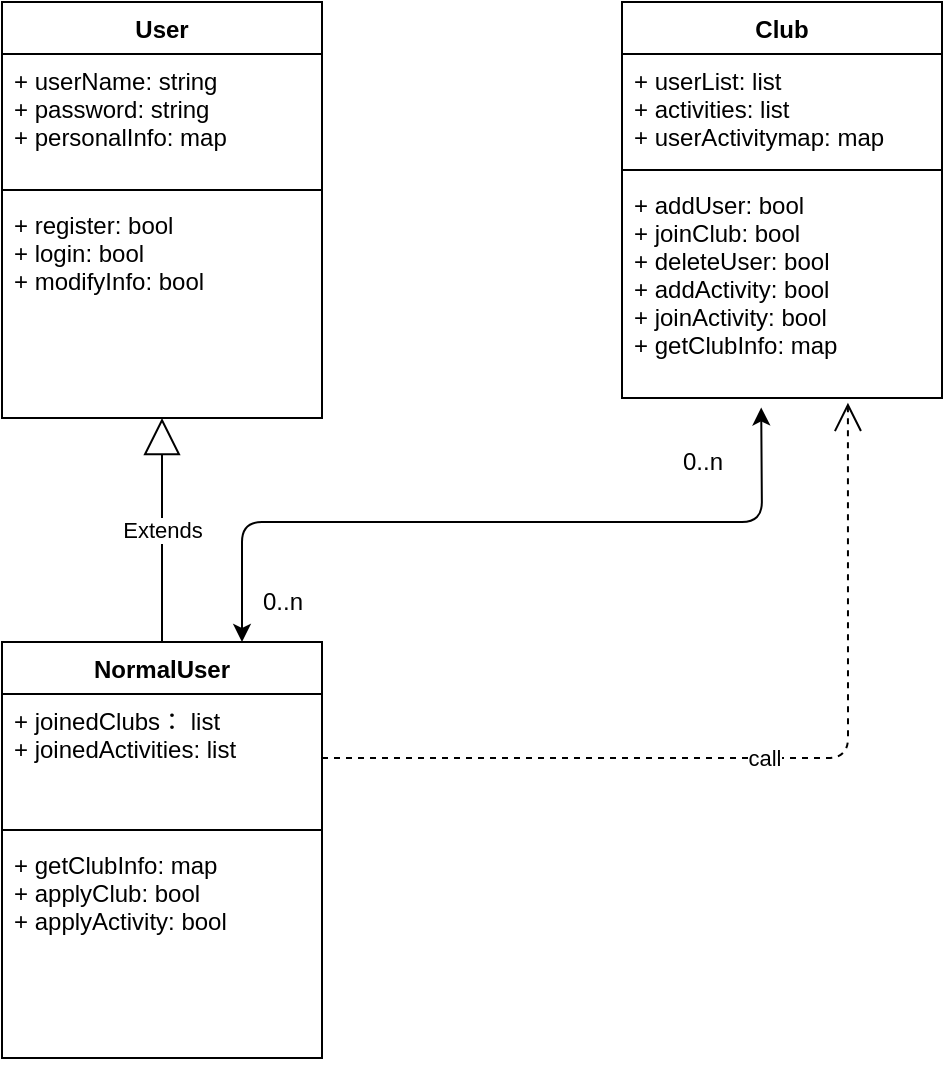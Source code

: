 <mxfile version="14.1.9" type="github">
  <diagram id="C5RBs43oDa-KdzZeNtuy" name="Page-1">
    <mxGraphModel dx="1483" dy="701" grid="1" gridSize="10" guides="1" tooltips="1" connect="1" arrows="1" fold="1" page="1" pageScale="1" pageWidth="827" pageHeight="1169" math="0" shadow="0">
      <root>
        <mxCell id="WIyWlLk6GJQsqaUBKTNV-0" />
        <mxCell id="WIyWlLk6GJQsqaUBKTNV-1" parent="WIyWlLk6GJQsqaUBKTNV-0" />
        <mxCell id="RkBvAHb7BvuQ-5vAJaDf-0" value="Club" style="swimlane;fontStyle=1;align=center;verticalAlign=top;childLayout=stackLayout;horizontal=1;startSize=26;horizontalStack=0;resizeParent=1;resizeParentMax=0;resizeLast=0;collapsible=1;marginBottom=0;" vertex="1" parent="WIyWlLk6GJQsqaUBKTNV-1">
          <mxGeometry x="460" y="520" width="160" height="198" as="geometry" />
        </mxCell>
        <mxCell id="RkBvAHb7BvuQ-5vAJaDf-1" value="+ userList: list&#xa;+ activities: list&#xa;+ userActivitymap: map" style="text;strokeColor=none;fillColor=none;align=left;verticalAlign=top;spacingLeft=4;spacingRight=4;overflow=hidden;rotatable=0;points=[[0,0.5],[1,0.5]];portConstraint=eastwest;" vertex="1" parent="RkBvAHb7BvuQ-5vAJaDf-0">
          <mxGeometry y="26" width="160" height="54" as="geometry" />
        </mxCell>
        <mxCell id="RkBvAHb7BvuQ-5vAJaDf-2" value="" style="line;strokeWidth=1;fillColor=none;align=left;verticalAlign=middle;spacingTop=-1;spacingLeft=3;spacingRight=3;rotatable=0;labelPosition=right;points=[];portConstraint=eastwest;" vertex="1" parent="RkBvAHb7BvuQ-5vAJaDf-0">
          <mxGeometry y="80" width="160" height="8" as="geometry" />
        </mxCell>
        <mxCell id="RkBvAHb7BvuQ-5vAJaDf-3" value="+ addUser: bool&#xa;+ joinClub: bool&#xa;+ deleteUser: bool&#xa;+ addActivity: bool&#xa;+ joinActivity: bool&#xa;+ getClubInfo: map" style="text;strokeColor=none;fillColor=none;align=left;verticalAlign=top;spacingLeft=4;spacingRight=4;overflow=hidden;rotatable=0;points=[[0,0.5],[1,0.5]];portConstraint=eastwest;" vertex="1" parent="RkBvAHb7BvuQ-5vAJaDf-0">
          <mxGeometry y="88" width="160" height="110" as="geometry" />
        </mxCell>
        <mxCell id="RkBvAHb7BvuQ-5vAJaDf-4" value="User" style="swimlane;fontStyle=1;align=center;verticalAlign=top;childLayout=stackLayout;horizontal=1;startSize=26;horizontalStack=0;resizeParent=1;resizeParentMax=0;resizeLast=0;collapsible=1;marginBottom=0;" vertex="1" parent="WIyWlLk6GJQsqaUBKTNV-1">
          <mxGeometry x="150" y="520" width="160" height="208" as="geometry" />
        </mxCell>
        <mxCell id="RkBvAHb7BvuQ-5vAJaDf-5" value="+ userName: string&#xa;+ password: string&#xa;+ personalInfo: map" style="text;strokeColor=none;fillColor=none;align=left;verticalAlign=top;spacingLeft=4;spacingRight=4;overflow=hidden;rotatable=0;points=[[0,0.5],[1,0.5]];portConstraint=eastwest;" vertex="1" parent="RkBvAHb7BvuQ-5vAJaDf-4">
          <mxGeometry y="26" width="160" height="64" as="geometry" />
        </mxCell>
        <mxCell id="RkBvAHb7BvuQ-5vAJaDf-6" value="" style="line;strokeWidth=1;fillColor=none;align=left;verticalAlign=middle;spacingTop=-1;spacingLeft=3;spacingRight=3;rotatable=0;labelPosition=right;points=[];portConstraint=eastwest;" vertex="1" parent="RkBvAHb7BvuQ-5vAJaDf-4">
          <mxGeometry y="90" width="160" height="8" as="geometry" />
        </mxCell>
        <mxCell id="RkBvAHb7BvuQ-5vAJaDf-7" value="+ register: bool&#xa;+ login: bool&#xa;+ modifyInfo: bool&#xa;" style="text;strokeColor=none;fillColor=none;align=left;verticalAlign=top;spacingLeft=4;spacingRight=4;overflow=hidden;rotatable=0;points=[[0,0.5],[1,0.5]];portConstraint=eastwest;" vertex="1" parent="RkBvAHb7BvuQ-5vAJaDf-4">
          <mxGeometry y="98" width="160" height="110" as="geometry" />
        </mxCell>
        <mxCell id="RkBvAHb7BvuQ-5vAJaDf-13" value="Extends" style="endArrow=block;endSize=16;endFill=0;html=1;exitX=0.5;exitY=0;exitDx=0;exitDy=0;" edge="1" parent="WIyWlLk6GJQsqaUBKTNV-1" source="RkBvAHb7BvuQ-5vAJaDf-17" target="RkBvAHb7BvuQ-5vAJaDf-7">
          <mxGeometry width="160" relative="1" as="geometry">
            <mxPoint x="230" y="840.0" as="sourcePoint" />
            <mxPoint x="490" y="750" as="targetPoint" />
          </mxGeometry>
        </mxCell>
        <mxCell id="RkBvAHb7BvuQ-5vAJaDf-17" value="NormalUser" style="swimlane;fontStyle=1;align=center;verticalAlign=top;childLayout=stackLayout;horizontal=1;startSize=26;horizontalStack=0;resizeParent=1;resizeParentMax=0;resizeLast=0;collapsible=1;marginBottom=0;" vertex="1" parent="WIyWlLk6GJQsqaUBKTNV-1">
          <mxGeometry x="150" y="840" width="160" height="208" as="geometry" />
        </mxCell>
        <mxCell id="RkBvAHb7BvuQ-5vAJaDf-18" value="+ joinedClubs： list&#xa;+ joinedActivities: list&#xa;" style="text;strokeColor=none;fillColor=none;align=left;verticalAlign=top;spacingLeft=4;spacingRight=4;overflow=hidden;rotatable=0;points=[[0,0.5],[1,0.5]];portConstraint=eastwest;" vertex="1" parent="RkBvAHb7BvuQ-5vAJaDf-17">
          <mxGeometry y="26" width="160" height="64" as="geometry" />
        </mxCell>
        <mxCell id="RkBvAHb7BvuQ-5vAJaDf-19" value="" style="line;strokeWidth=1;fillColor=none;align=left;verticalAlign=middle;spacingTop=-1;spacingLeft=3;spacingRight=3;rotatable=0;labelPosition=right;points=[];portConstraint=eastwest;" vertex="1" parent="RkBvAHb7BvuQ-5vAJaDf-17">
          <mxGeometry y="90" width="160" height="8" as="geometry" />
        </mxCell>
        <mxCell id="RkBvAHb7BvuQ-5vAJaDf-20" value="+ getClubInfo: map&#xa;+ applyClub: bool&#xa;+ applyActivity: bool&#xa;&#xa;" style="text;strokeColor=none;fillColor=none;align=left;verticalAlign=top;spacingLeft=4;spacingRight=4;overflow=hidden;rotatable=0;points=[[0,0.5],[1,0.5]];portConstraint=eastwest;" vertex="1" parent="RkBvAHb7BvuQ-5vAJaDf-17">
          <mxGeometry y="98" width="160" height="110" as="geometry" />
        </mxCell>
        <mxCell id="RkBvAHb7BvuQ-5vAJaDf-25" value="0..n" style="text;html=1;align=center;verticalAlign=middle;resizable=0;points=[];autosize=1;" vertex="1" parent="WIyWlLk6GJQsqaUBKTNV-1">
          <mxGeometry x="480" y="740" width="40" height="20" as="geometry" />
        </mxCell>
        <mxCell id="RkBvAHb7BvuQ-5vAJaDf-26" value="call" style="endArrow=open;endSize=12;dashed=1;html=1;exitX=1;exitY=0.5;exitDx=0;exitDy=0;entryX=0.706;entryY=1.022;entryDx=0;entryDy=0;entryPerimeter=0;" edge="1" parent="WIyWlLk6GJQsqaUBKTNV-1" source="RkBvAHb7BvuQ-5vAJaDf-18" target="RkBvAHb7BvuQ-5vAJaDf-3">
          <mxGeometry width="160" relative="1" as="geometry">
            <mxPoint x="450" y="810" as="sourcePoint" />
            <mxPoint x="620" y="880" as="targetPoint" />
            <Array as="points">
              <mxPoint x="573" y="898" />
            </Array>
          </mxGeometry>
        </mxCell>
        <mxCell id="RkBvAHb7BvuQ-5vAJaDf-27" value="" style="endArrow=classic;startArrow=classic;html=1;exitX=0.75;exitY=0;exitDx=0;exitDy=0;entryX=0.435;entryY=1.043;entryDx=0;entryDy=0;entryPerimeter=0;" edge="1" parent="WIyWlLk6GJQsqaUBKTNV-1" source="RkBvAHb7BvuQ-5vAJaDf-17" target="RkBvAHb7BvuQ-5vAJaDf-3">
          <mxGeometry width="50" height="50" relative="1" as="geometry">
            <mxPoint x="510" y="840" as="sourcePoint" />
            <mxPoint x="560" y="790" as="targetPoint" />
            <Array as="points">
              <mxPoint x="270" y="780" />
              <mxPoint x="530" y="780" />
            </Array>
          </mxGeometry>
        </mxCell>
        <mxCell id="RkBvAHb7BvuQ-5vAJaDf-28" value="0..n" style="text;html=1;align=center;verticalAlign=middle;resizable=0;points=[];autosize=1;" vertex="1" parent="WIyWlLk6GJQsqaUBKTNV-1">
          <mxGeometry x="270" y="810" width="40" height="20" as="geometry" />
        </mxCell>
      </root>
    </mxGraphModel>
  </diagram>
</mxfile>

